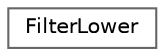 digraph "Graphical Class Hierarchy"
{
 // INTERACTIVE_SVG=YES
 // LATEX_PDF_SIZE
  bgcolor="transparent";
  edge [fontname=Helvetica,fontsize=10,labelfontname=Helvetica,labelfontsize=10];
  node [fontname=Helvetica,fontsize=10,shape=box,height=0.2,width=0.4];
  rankdir="LR";
  Node0 [id="Node000000",label="FilterLower",height=0.2,width=0.4,color="grey40", fillcolor="white", style="filled",URL="$d3/d3e/class_filter_lower.html",tooltip="The implementation of the \"lower\" filter."];
}
